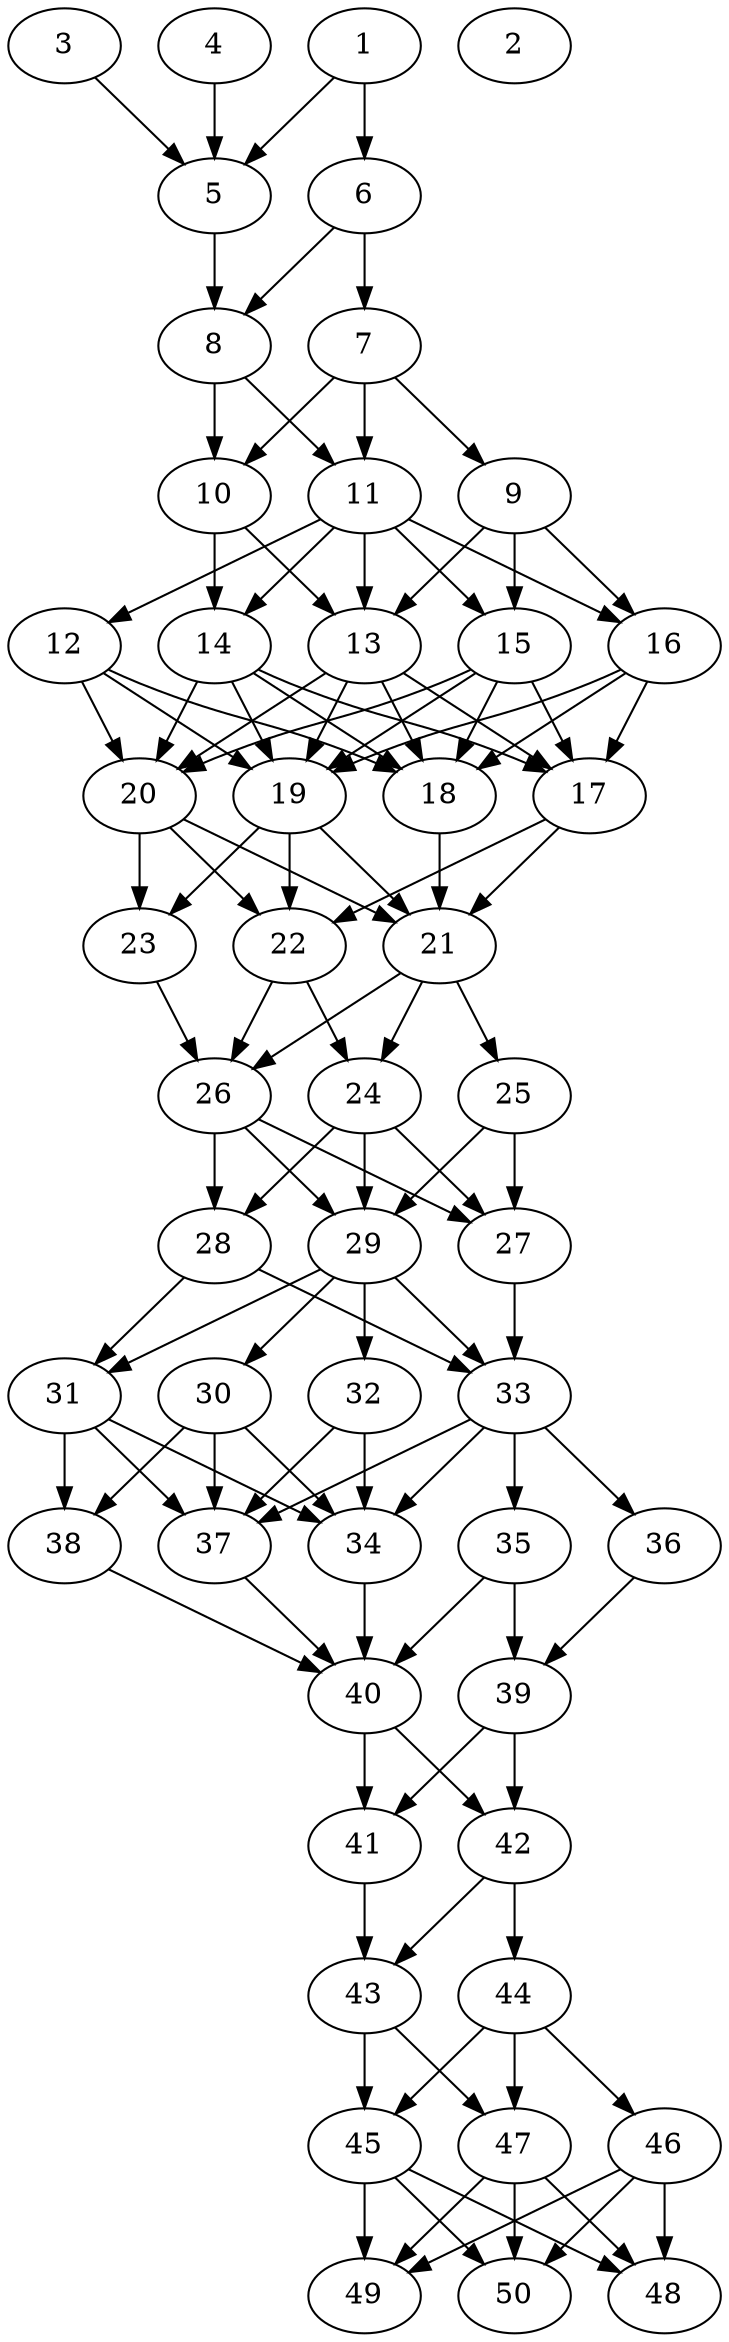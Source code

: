 // DAG automatically generated by daggen at Tue Aug  6 16:32:29 2019
// ./daggen --dot -n 50 --ccr 0.5 --fat 0.4 --regular 0.5 --density 0.9 --mindata 5242880 --maxdata 52428800 
digraph G {
  1 [size="39723008", alpha="0.01", expect_size="19861504"] 
  1 -> 5 [size ="19861504"]
  1 -> 6 [size ="19861504"]
  2 [size="31629312", alpha="0.19", expect_size="15814656"] 
  3 [size="101711872", alpha="0.07", expect_size="50855936"] 
  3 -> 5 [size ="50855936"]
  4 [size="25614336", alpha="0.13", expect_size="12807168"] 
  4 -> 5 [size ="12807168"]
  5 [size="18255872", alpha="0.19", expect_size="9127936"] 
  5 -> 8 [size ="9127936"]
  6 [size="71409664", alpha="0.02", expect_size="35704832"] 
  6 -> 7 [size ="35704832"]
  6 -> 8 [size ="35704832"]
  7 [size="15476736", alpha="0.16", expect_size="7738368"] 
  7 -> 9 [size ="7738368"]
  7 -> 10 [size ="7738368"]
  7 -> 11 [size ="7738368"]
  8 [size="44902400", alpha="0.04", expect_size="22451200"] 
  8 -> 10 [size ="22451200"]
  8 -> 11 [size ="22451200"]
  9 [size="17780736", alpha="0.04", expect_size="8890368"] 
  9 -> 13 [size ="8890368"]
  9 -> 15 [size ="8890368"]
  9 -> 16 [size ="8890368"]
  10 [size="36397056", alpha="0.12", expect_size="18198528"] 
  10 -> 13 [size ="18198528"]
  10 -> 14 [size ="18198528"]
  11 [size="86425600", alpha="0.04", expect_size="43212800"] 
  11 -> 12 [size ="43212800"]
  11 -> 13 [size ="43212800"]
  11 -> 14 [size ="43212800"]
  11 -> 15 [size ="43212800"]
  11 -> 16 [size ="43212800"]
  12 [size="90843136", alpha="0.08", expect_size="45421568"] 
  12 -> 18 [size ="45421568"]
  12 -> 19 [size ="45421568"]
  12 -> 20 [size ="45421568"]
  13 [size="85661696", alpha="0.13", expect_size="42830848"] 
  13 -> 17 [size ="42830848"]
  13 -> 18 [size ="42830848"]
  13 -> 19 [size ="42830848"]
  13 -> 20 [size ="42830848"]
  14 [size="23564288", alpha="0.02", expect_size="11782144"] 
  14 -> 17 [size ="11782144"]
  14 -> 18 [size ="11782144"]
  14 -> 19 [size ="11782144"]
  14 -> 20 [size ="11782144"]
  15 [size="85489664", alpha="0.12", expect_size="42744832"] 
  15 -> 17 [size ="42744832"]
  15 -> 18 [size ="42744832"]
  15 -> 19 [size ="42744832"]
  15 -> 20 [size ="42744832"]
  16 [size="80787456", alpha="0.05", expect_size="40393728"] 
  16 -> 17 [size ="40393728"]
  16 -> 18 [size ="40393728"]
  16 -> 19 [size ="40393728"]
  17 [size="91752448", alpha="0.14", expect_size="45876224"] 
  17 -> 21 [size ="45876224"]
  17 -> 22 [size ="45876224"]
  18 [size="70828032", alpha="0.12", expect_size="35414016"] 
  18 -> 21 [size ="35414016"]
  19 [size="87517184", alpha="0.06", expect_size="43758592"] 
  19 -> 21 [size ="43758592"]
  19 -> 22 [size ="43758592"]
  19 -> 23 [size ="43758592"]
  20 [size="10745856", alpha="0.00", expect_size="5372928"] 
  20 -> 21 [size ="5372928"]
  20 -> 22 [size ="5372928"]
  20 -> 23 [size ="5372928"]
  21 [size="68550656", alpha="0.01", expect_size="34275328"] 
  21 -> 24 [size ="34275328"]
  21 -> 25 [size ="34275328"]
  21 -> 26 [size ="34275328"]
  22 [size="89583616", alpha="0.06", expect_size="44791808"] 
  22 -> 24 [size ="44791808"]
  22 -> 26 [size ="44791808"]
  23 [size="33878016", alpha="0.11", expect_size="16939008"] 
  23 -> 26 [size ="16939008"]
  24 [size="96212992", alpha="0.19", expect_size="48106496"] 
  24 -> 27 [size ="48106496"]
  24 -> 28 [size ="48106496"]
  24 -> 29 [size ="48106496"]
  25 [size="11233280", alpha="0.09", expect_size="5616640"] 
  25 -> 27 [size ="5616640"]
  25 -> 29 [size ="5616640"]
  26 [size="65779712", alpha="0.11", expect_size="32889856"] 
  26 -> 27 [size ="32889856"]
  26 -> 28 [size ="32889856"]
  26 -> 29 [size ="32889856"]
  27 [size="89950208", alpha="0.15", expect_size="44975104"] 
  27 -> 33 [size ="44975104"]
  28 [size="63195136", alpha="0.05", expect_size="31597568"] 
  28 -> 31 [size ="31597568"]
  28 -> 33 [size ="31597568"]
  29 [size="25712640", alpha="0.18", expect_size="12856320"] 
  29 -> 30 [size ="12856320"]
  29 -> 31 [size ="12856320"]
  29 -> 32 [size ="12856320"]
  29 -> 33 [size ="12856320"]
  30 [size="51810304", alpha="0.16", expect_size="25905152"] 
  30 -> 34 [size ="25905152"]
  30 -> 37 [size ="25905152"]
  30 -> 38 [size ="25905152"]
  31 [size="52813824", alpha="0.10", expect_size="26406912"] 
  31 -> 34 [size ="26406912"]
  31 -> 37 [size ="26406912"]
  31 -> 38 [size ="26406912"]
  32 [size="57964544", alpha="0.00", expect_size="28982272"] 
  32 -> 34 [size ="28982272"]
  32 -> 37 [size ="28982272"]
  33 [size="88408064", alpha="0.07", expect_size="44204032"] 
  33 -> 34 [size ="44204032"]
  33 -> 35 [size ="44204032"]
  33 -> 36 [size ="44204032"]
  33 -> 37 [size ="44204032"]
  34 [size="46626816", alpha="0.17", expect_size="23313408"] 
  34 -> 40 [size ="23313408"]
  35 [size="42119168", alpha="0.03", expect_size="21059584"] 
  35 -> 39 [size ="21059584"]
  35 -> 40 [size ="21059584"]
  36 [size="82661376", alpha="0.03", expect_size="41330688"] 
  36 -> 39 [size ="41330688"]
  37 [size="40429568", alpha="0.01", expect_size="20214784"] 
  37 -> 40 [size ="20214784"]
  38 [size="14790656", alpha="0.11", expect_size="7395328"] 
  38 -> 40 [size ="7395328"]
  39 [size="40161280", alpha="0.18", expect_size="20080640"] 
  39 -> 41 [size ="20080640"]
  39 -> 42 [size ="20080640"]
  40 [size="29468672", alpha="0.05", expect_size="14734336"] 
  40 -> 41 [size ="14734336"]
  40 -> 42 [size ="14734336"]
  41 [size="102993920", alpha="0.04", expect_size="51496960"] 
  41 -> 43 [size ="51496960"]
  42 [size="53565440", alpha="0.00", expect_size="26782720"] 
  42 -> 43 [size ="26782720"]
  42 -> 44 [size ="26782720"]
  43 [size="55912448", alpha="0.01", expect_size="27956224"] 
  43 -> 45 [size ="27956224"]
  43 -> 47 [size ="27956224"]
  44 [size="90836992", alpha="0.00", expect_size="45418496"] 
  44 -> 45 [size ="45418496"]
  44 -> 46 [size ="45418496"]
  44 -> 47 [size ="45418496"]
  45 [size="77049856", alpha="0.19", expect_size="38524928"] 
  45 -> 48 [size ="38524928"]
  45 -> 49 [size ="38524928"]
  45 -> 50 [size ="38524928"]
  46 [size="89550848", alpha="0.10", expect_size="44775424"] 
  46 -> 48 [size ="44775424"]
  46 -> 49 [size ="44775424"]
  46 -> 50 [size ="44775424"]
  47 [size="104275968", alpha="0.18", expect_size="52137984"] 
  47 -> 48 [size ="52137984"]
  47 -> 49 [size ="52137984"]
  47 -> 50 [size ="52137984"]
  48 [size="13746176", alpha="0.17", expect_size="6873088"] 
  49 [size="67047424", alpha="0.19", expect_size="33523712"] 
  50 [size="58099712", alpha="0.10", expect_size="29049856"] 
}
